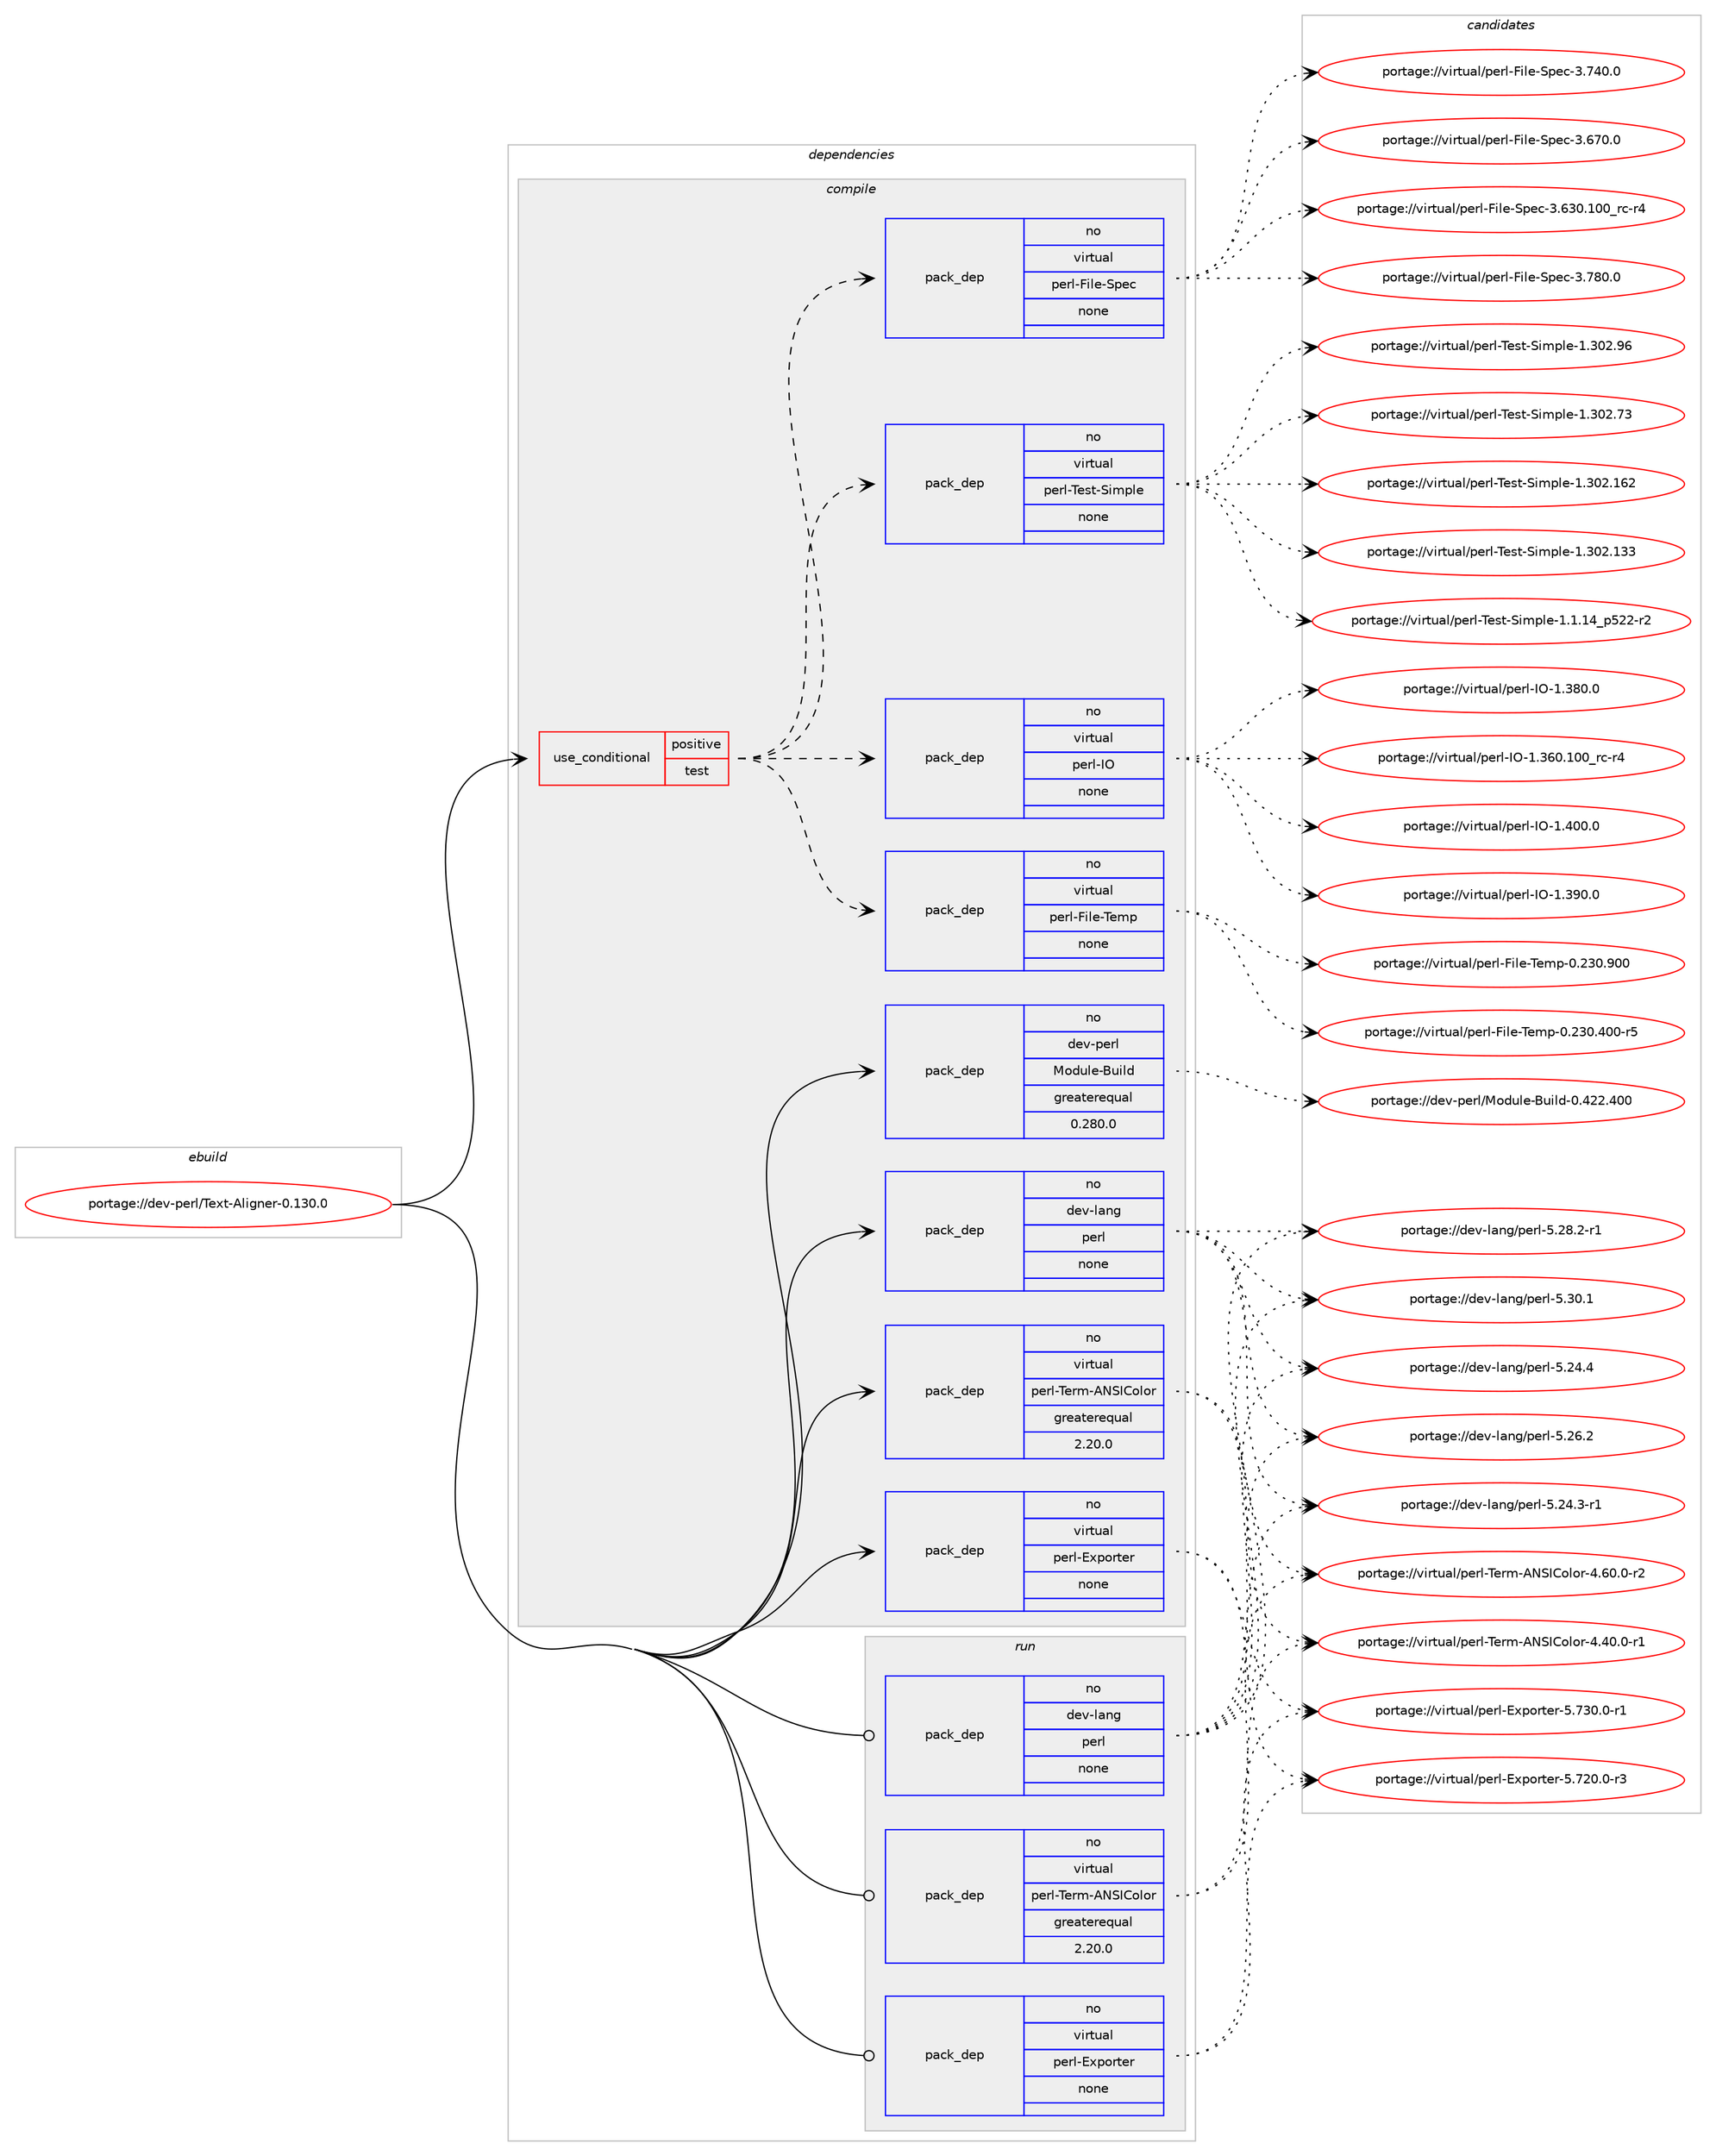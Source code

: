 digraph prolog {

# *************
# Graph options
# *************

newrank=true;
concentrate=true;
compound=true;
graph [rankdir=LR,fontname=Helvetica,fontsize=10,ranksep=1.5];#, ranksep=2.5, nodesep=0.2];
edge  [arrowhead=vee];
node  [fontname=Helvetica,fontsize=10];

# **********
# The ebuild
# **********

subgraph cluster_leftcol {
color=gray;
rank=same;
label=<<i>ebuild</i>>;
id [label="portage://dev-perl/Text-Aligner-0.130.0", color=red, width=4, href="../dev-perl/Text-Aligner-0.130.0.svg"];
}

# ****************
# The dependencies
# ****************

subgraph cluster_midcol {
color=gray;
label=<<i>dependencies</i>>;
subgraph cluster_compile {
fillcolor="#eeeeee";
style=filled;
label=<<i>compile</i>>;
subgraph cond121348 {
dependency480957 [label=<<TABLE BORDER="0" CELLBORDER="1" CELLSPACING="0" CELLPADDING="4"><TR><TD ROWSPAN="3" CELLPADDING="10">use_conditional</TD></TR><TR><TD>positive</TD></TR><TR><TD>test</TD></TR></TABLE>>, shape=none, color=red];
subgraph pack354549 {
dependency480958 [label=<<TABLE BORDER="0" CELLBORDER="1" CELLSPACING="0" CELLPADDING="4" WIDTH="220"><TR><TD ROWSPAN="6" CELLPADDING="30">pack_dep</TD></TR><TR><TD WIDTH="110">no</TD></TR><TR><TD>virtual</TD></TR><TR><TD>perl-File-Spec</TD></TR><TR><TD>none</TD></TR><TR><TD></TD></TR></TABLE>>, shape=none, color=blue];
}
dependency480957:e -> dependency480958:w [weight=20,style="dashed",arrowhead="vee"];
subgraph pack354550 {
dependency480959 [label=<<TABLE BORDER="0" CELLBORDER="1" CELLSPACING="0" CELLPADDING="4" WIDTH="220"><TR><TD ROWSPAN="6" CELLPADDING="30">pack_dep</TD></TR><TR><TD WIDTH="110">no</TD></TR><TR><TD>virtual</TD></TR><TR><TD>perl-File-Temp</TD></TR><TR><TD>none</TD></TR><TR><TD></TD></TR></TABLE>>, shape=none, color=blue];
}
dependency480957:e -> dependency480959:w [weight=20,style="dashed",arrowhead="vee"];
subgraph pack354551 {
dependency480960 [label=<<TABLE BORDER="0" CELLBORDER="1" CELLSPACING="0" CELLPADDING="4" WIDTH="220"><TR><TD ROWSPAN="6" CELLPADDING="30">pack_dep</TD></TR><TR><TD WIDTH="110">no</TD></TR><TR><TD>virtual</TD></TR><TR><TD>perl-IO</TD></TR><TR><TD>none</TD></TR><TR><TD></TD></TR></TABLE>>, shape=none, color=blue];
}
dependency480957:e -> dependency480960:w [weight=20,style="dashed",arrowhead="vee"];
subgraph pack354552 {
dependency480961 [label=<<TABLE BORDER="0" CELLBORDER="1" CELLSPACING="0" CELLPADDING="4" WIDTH="220"><TR><TD ROWSPAN="6" CELLPADDING="30">pack_dep</TD></TR><TR><TD WIDTH="110">no</TD></TR><TR><TD>virtual</TD></TR><TR><TD>perl-Test-Simple</TD></TR><TR><TD>none</TD></TR><TR><TD></TD></TR></TABLE>>, shape=none, color=blue];
}
dependency480957:e -> dependency480961:w [weight=20,style="dashed",arrowhead="vee"];
}
id:e -> dependency480957:w [weight=20,style="solid",arrowhead="vee"];
subgraph pack354553 {
dependency480962 [label=<<TABLE BORDER="0" CELLBORDER="1" CELLSPACING="0" CELLPADDING="4" WIDTH="220"><TR><TD ROWSPAN="6" CELLPADDING="30">pack_dep</TD></TR><TR><TD WIDTH="110">no</TD></TR><TR><TD>dev-lang</TD></TR><TR><TD>perl</TD></TR><TR><TD>none</TD></TR><TR><TD></TD></TR></TABLE>>, shape=none, color=blue];
}
id:e -> dependency480962:w [weight=20,style="solid",arrowhead="vee"];
subgraph pack354554 {
dependency480963 [label=<<TABLE BORDER="0" CELLBORDER="1" CELLSPACING="0" CELLPADDING="4" WIDTH="220"><TR><TD ROWSPAN="6" CELLPADDING="30">pack_dep</TD></TR><TR><TD WIDTH="110">no</TD></TR><TR><TD>dev-perl</TD></TR><TR><TD>Module-Build</TD></TR><TR><TD>greaterequal</TD></TR><TR><TD>0.280.0</TD></TR></TABLE>>, shape=none, color=blue];
}
id:e -> dependency480963:w [weight=20,style="solid",arrowhead="vee"];
subgraph pack354555 {
dependency480964 [label=<<TABLE BORDER="0" CELLBORDER="1" CELLSPACING="0" CELLPADDING="4" WIDTH="220"><TR><TD ROWSPAN="6" CELLPADDING="30">pack_dep</TD></TR><TR><TD WIDTH="110">no</TD></TR><TR><TD>virtual</TD></TR><TR><TD>perl-Exporter</TD></TR><TR><TD>none</TD></TR><TR><TD></TD></TR></TABLE>>, shape=none, color=blue];
}
id:e -> dependency480964:w [weight=20,style="solid",arrowhead="vee"];
subgraph pack354556 {
dependency480965 [label=<<TABLE BORDER="0" CELLBORDER="1" CELLSPACING="0" CELLPADDING="4" WIDTH="220"><TR><TD ROWSPAN="6" CELLPADDING="30">pack_dep</TD></TR><TR><TD WIDTH="110">no</TD></TR><TR><TD>virtual</TD></TR><TR><TD>perl-Term-ANSIColor</TD></TR><TR><TD>greaterequal</TD></TR><TR><TD>2.20.0</TD></TR></TABLE>>, shape=none, color=blue];
}
id:e -> dependency480965:w [weight=20,style="solid",arrowhead="vee"];
}
subgraph cluster_compileandrun {
fillcolor="#eeeeee";
style=filled;
label=<<i>compile and run</i>>;
}
subgraph cluster_run {
fillcolor="#eeeeee";
style=filled;
label=<<i>run</i>>;
subgraph pack354557 {
dependency480966 [label=<<TABLE BORDER="0" CELLBORDER="1" CELLSPACING="0" CELLPADDING="4" WIDTH="220"><TR><TD ROWSPAN="6" CELLPADDING="30">pack_dep</TD></TR><TR><TD WIDTH="110">no</TD></TR><TR><TD>dev-lang</TD></TR><TR><TD>perl</TD></TR><TR><TD>none</TD></TR><TR><TD></TD></TR></TABLE>>, shape=none, color=blue];
}
id:e -> dependency480966:w [weight=20,style="solid",arrowhead="odot"];
subgraph pack354558 {
dependency480967 [label=<<TABLE BORDER="0" CELLBORDER="1" CELLSPACING="0" CELLPADDING="4" WIDTH="220"><TR><TD ROWSPAN="6" CELLPADDING="30">pack_dep</TD></TR><TR><TD WIDTH="110">no</TD></TR><TR><TD>virtual</TD></TR><TR><TD>perl-Exporter</TD></TR><TR><TD>none</TD></TR><TR><TD></TD></TR></TABLE>>, shape=none, color=blue];
}
id:e -> dependency480967:w [weight=20,style="solid",arrowhead="odot"];
subgraph pack354559 {
dependency480968 [label=<<TABLE BORDER="0" CELLBORDER="1" CELLSPACING="0" CELLPADDING="4" WIDTH="220"><TR><TD ROWSPAN="6" CELLPADDING="30">pack_dep</TD></TR><TR><TD WIDTH="110">no</TD></TR><TR><TD>virtual</TD></TR><TR><TD>perl-Term-ANSIColor</TD></TR><TR><TD>greaterequal</TD></TR><TR><TD>2.20.0</TD></TR></TABLE>>, shape=none, color=blue];
}
id:e -> dependency480968:w [weight=20,style="solid",arrowhead="odot"];
}
}

# **************
# The candidates
# **************

subgraph cluster_choices {
rank=same;
color=gray;
label=<<i>candidates</i>>;

subgraph choice354549 {
color=black;
nodesep=1;
choice118105114116117971084711210111410845701051081014583112101994551465556484648 [label="portage://virtual/perl-File-Spec-3.780.0", color=red, width=4,href="../virtual/perl-File-Spec-3.780.0.svg"];
choice118105114116117971084711210111410845701051081014583112101994551465552484648 [label="portage://virtual/perl-File-Spec-3.740.0", color=red, width=4,href="../virtual/perl-File-Spec-3.740.0.svg"];
choice118105114116117971084711210111410845701051081014583112101994551465455484648 [label="portage://virtual/perl-File-Spec-3.670.0", color=red, width=4,href="../virtual/perl-File-Spec-3.670.0.svg"];
choice118105114116117971084711210111410845701051081014583112101994551465451484649484895114994511452 [label="portage://virtual/perl-File-Spec-3.630.100_rc-r4", color=red, width=4,href="../virtual/perl-File-Spec-3.630.100_rc-r4.svg"];
dependency480958:e -> choice118105114116117971084711210111410845701051081014583112101994551465556484648:w [style=dotted,weight="100"];
dependency480958:e -> choice118105114116117971084711210111410845701051081014583112101994551465552484648:w [style=dotted,weight="100"];
dependency480958:e -> choice118105114116117971084711210111410845701051081014583112101994551465455484648:w [style=dotted,weight="100"];
dependency480958:e -> choice118105114116117971084711210111410845701051081014583112101994551465451484649484895114994511452:w [style=dotted,weight="100"];
}
subgraph choice354550 {
color=black;
nodesep=1;
choice11810511411611797108471121011141084570105108101458410110911245484650514846574848 [label="portage://virtual/perl-File-Temp-0.230.900", color=red, width=4,href="../virtual/perl-File-Temp-0.230.900.svg"];
choice118105114116117971084711210111410845701051081014584101109112454846505148465248484511453 [label="portage://virtual/perl-File-Temp-0.230.400-r5", color=red, width=4,href="../virtual/perl-File-Temp-0.230.400-r5.svg"];
dependency480959:e -> choice11810511411611797108471121011141084570105108101458410110911245484650514846574848:w [style=dotted,weight="100"];
dependency480959:e -> choice118105114116117971084711210111410845701051081014584101109112454846505148465248484511453:w [style=dotted,weight="100"];
}
subgraph choice354551 {
color=black;
nodesep=1;
choice11810511411611797108471121011141084573794549465248484648 [label="portage://virtual/perl-IO-1.400.0", color=red, width=4,href="../virtual/perl-IO-1.400.0.svg"];
choice11810511411611797108471121011141084573794549465157484648 [label="portage://virtual/perl-IO-1.390.0", color=red, width=4,href="../virtual/perl-IO-1.390.0.svg"];
choice11810511411611797108471121011141084573794549465156484648 [label="portage://virtual/perl-IO-1.380.0", color=red, width=4,href="../virtual/perl-IO-1.380.0.svg"];
choice11810511411611797108471121011141084573794549465154484649484895114994511452 [label="portage://virtual/perl-IO-1.360.100_rc-r4", color=red, width=4,href="../virtual/perl-IO-1.360.100_rc-r4.svg"];
dependency480960:e -> choice11810511411611797108471121011141084573794549465248484648:w [style=dotted,weight="100"];
dependency480960:e -> choice11810511411611797108471121011141084573794549465157484648:w [style=dotted,weight="100"];
dependency480960:e -> choice11810511411611797108471121011141084573794549465156484648:w [style=dotted,weight="100"];
dependency480960:e -> choice11810511411611797108471121011141084573794549465154484649484895114994511452:w [style=dotted,weight="100"];
}
subgraph choice354552 {
color=black;
nodesep=1;
choice118105114116117971084711210111410845841011151164583105109112108101454946514850465754 [label="portage://virtual/perl-Test-Simple-1.302.96", color=red, width=4,href="../virtual/perl-Test-Simple-1.302.96.svg"];
choice118105114116117971084711210111410845841011151164583105109112108101454946514850465551 [label="portage://virtual/perl-Test-Simple-1.302.73", color=red, width=4,href="../virtual/perl-Test-Simple-1.302.73.svg"];
choice11810511411611797108471121011141084584101115116458310510911210810145494651485046495450 [label="portage://virtual/perl-Test-Simple-1.302.162", color=red, width=4,href="../virtual/perl-Test-Simple-1.302.162.svg"];
choice11810511411611797108471121011141084584101115116458310510911210810145494651485046495151 [label="portage://virtual/perl-Test-Simple-1.302.133", color=red, width=4,href="../virtual/perl-Test-Simple-1.302.133.svg"];
choice11810511411611797108471121011141084584101115116458310510911210810145494649464952951125350504511450 [label="portage://virtual/perl-Test-Simple-1.1.14_p522-r2", color=red, width=4,href="../virtual/perl-Test-Simple-1.1.14_p522-r2.svg"];
dependency480961:e -> choice118105114116117971084711210111410845841011151164583105109112108101454946514850465754:w [style=dotted,weight="100"];
dependency480961:e -> choice118105114116117971084711210111410845841011151164583105109112108101454946514850465551:w [style=dotted,weight="100"];
dependency480961:e -> choice11810511411611797108471121011141084584101115116458310510911210810145494651485046495450:w [style=dotted,weight="100"];
dependency480961:e -> choice11810511411611797108471121011141084584101115116458310510911210810145494651485046495151:w [style=dotted,weight="100"];
dependency480961:e -> choice11810511411611797108471121011141084584101115116458310510911210810145494649464952951125350504511450:w [style=dotted,weight="100"];
}
subgraph choice354553 {
color=black;
nodesep=1;
choice10010111845108971101034711210111410845534651484649 [label="portage://dev-lang/perl-5.30.1", color=red, width=4,href="../dev-lang/perl-5.30.1.svg"];
choice100101118451089711010347112101114108455346505646504511449 [label="portage://dev-lang/perl-5.28.2-r1", color=red, width=4,href="../dev-lang/perl-5.28.2-r1.svg"];
choice10010111845108971101034711210111410845534650544650 [label="portage://dev-lang/perl-5.26.2", color=red, width=4,href="../dev-lang/perl-5.26.2.svg"];
choice10010111845108971101034711210111410845534650524652 [label="portage://dev-lang/perl-5.24.4", color=red, width=4,href="../dev-lang/perl-5.24.4.svg"];
choice100101118451089711010347112101114108455346505246514511449 [label="portage://dev-lang/perl-5.24.3-r1", color=red, width=4,href="../dev-lang/perl-5.24.3-r1.svg"];
dependency480962:e -> choice10010111845108971101034711210111410845534651484649:w [style=dotted,weight="100"];
dependency480962:e -> choice100101118451089711010347112101114108455346505646504511449:w [style=dotted,weight="100"];
dependency480962:e -> choice10010111845108971101034711210111410845534650544650:w [style=dotted,weight="100"];
dependency480962:e -> choice10010111845108971101034711210111410845534650524652:w [style=dotted,weight="100"];
dependency480962:e -> choice100101118451089711010347112101114108455346505246514511449:w [style=dotted,weight="100"];
}
subgraph choice354554 {
color=black;
nodesep=1;
choice100101118451121011141084777111100117108101456611710510810045484652505046524848 [label="portage://dev-perl/Module-Build-0.422.400", color=red, width=4,href="../dev-perl/Module-Build-0.422.400.svg"];
dependency480963:e -> choice100101118451121011141084777111100117108101456611710510810045484652505046524848:w [style=dotted,weight="100"];
}
subgraph choice354555 {
color=black;
nodesep=1;
choice1181051141161179710847112101114108456912011211111411610111445534655514846484511449 [label="portage://virtual/perl-Exporter-5.730.0-r1", color=red, width=4,href="../virtual/perl-Exporter-5.730.0-r1.svg"];
choice1181051141161179710847112101114108456912011211111411610111445534655504846484511451 [label="portage://virtual/perl-Exporter-5.720.0-r3", color=red, width=4,href="../virtual/perl-Exporter-5.720.0-r3.svg"];
dependency480964:e -> choice1181051141161179710847112101114108456912011211111411610111445534655514846484511449:w [style=dotted,weight="100"];
dependency480964:e -> choice1181051141161179710847112101114108456912011211111411610111445534655504846484511451:w [style=dotted,weight="100"];
}
subgraph choice354556 {
color=black;
nodesep=1;
choice11810511411611797108471121011141084584101114109456578837367111108111114455246544846484511450 [label="portage://virtual/perl-Term-ANSIColor-4.60.0-r2", color=red, width=4,href="../virtual/perl-Term-ANSIColor-4.60.0-r2.svg"];
choice11810511411611797108471121011141084584101114109456578837367111108111114455246524846484511449 [label="portage://virtual/perl-Term-ANSIColor-4.40.0-r1", color=red, width=4,href="../virtual/perl-Term-ANSIColor-4.40.0-r1.svg"];
dependency480965:e -> choice11810511411611797108471121011141084584101114109456578837367111108111114455246544846484511450:w [style=dotted,weight="100"];
dependency480965:e -> choice11810511411611797108471121011141084584101114109456578837367111108111114455246524846484511449:w [style=dotted,weight="100"];
}
subgraph choice354557 {
color=black;
nodesep=1;
choice10010111845108971101034711210111410845534651484649 [label="portage://dev-lang/perl-5.30.1", color=red, width=4,href="../dev-lang/perl-5.30.1.svg"];
choice100101118451089711010347112101114108455346505646504511449 [label="portage://dev-lang/perl-5.28.2-r1", color=red, width=4,href="../dev-lang/perl-5.28.2-r1.svg"];
choice10010111845108971101034711210111410845534650544650 [label="portage://dev-lang/perl-5.26.2", color=red, width=4,href="../dev-lang/perl-5.26.2.svg"];
choice10010111845108971101034711210111410845534650524652 [label="portage://dev-lang/perl-5.24.4", color=red, width=4,href="../dev-lang/perl-5.24.4.svg"];
choice100101118451089711010347112101114108455346505246514511449 [label="portage://dev-lang/perl-5.24.3-r1", color=red, width=4,href="../dev-lang/perl-5.24.3-r1.svg"];
dependency480966:e -> choice10010111845108971101034711210111410845534651484649:w [style=dotted,weight="100"];
dependency480966:e -> choice100101118451089711010347112101114108455346505646504511449:w [style=dotted,weight="100"];
dependency480966:e -> choice10010111845108971101034711210111410845534650544650:w [style=dotted,weight="100"];
dependency480966:e -> choice10010111845108971101034711210111410845534650524652:w [style=dotted,weight="100"];
dependency480966:e -> choice100101118451089711010347112101114108455346505246514511449:w [style=dotted,weight="100"];
}
subgraph choice354558 {
color=black;
nodesep=1;
choice1181051141161179710847112101114108456912011211111411610111445534655514846484511449 [label="portage://virtual/perl-Exporter-5.730.0-r1", color=red, width=4,href="../virtual/perl-Exporter-5.730.0-r1.svg"];
choice1181051141161179710847112101114108456912011211111411610111445534655504846484511451 [label="portage://virtual/perl-Exporter-5.720.0-r3", color=red, width=4,href="../virtual/perl-Exporter-5.720.0-r3.svg"];
dependency480967:e -> choice1181051141161179710847112101114108456912011211111411610111445534655514846484511449:w [style=dotted,weight="100"];
dependency480967:e -> choice1181051141161179710847112101114108456912011211111411610111445534655504846484511451:w [style=dotted,weight="100"];
}
subgraph choice354559 {
color=black;
nodesep=1;
choice11810511411611797108471121011141084584101114109456578837367111108111114455246544846484511450 [label="portage://virtual/perl-Term-ANSIColor-4.60.0-r2", color=red, width=4,href="../virtual/perl-Term-ANSIColor-4.60.0-r2.svg"];
choice11810511411611797108471121011141084584101114109456578837367111108111114455246524846484511449 [label="portage://virtual/perl-Term-ANSIColor-4.40.0-r1", color=red, width=4,href="../virtual/perl-Term-ANSIColor-4.40.0-r1.svg"];
dependency480968:e -> choice11810511411611797108471121011141084584101114109456578837367111108111114455246544846484511450:w [style=dotted,weight="100"];
dependency480968:e -> choice11810511411611797108471121011141084584101114109456578837367111108111114455246524846484511449:w [style=dotted,weight="100"];
}
}

}

